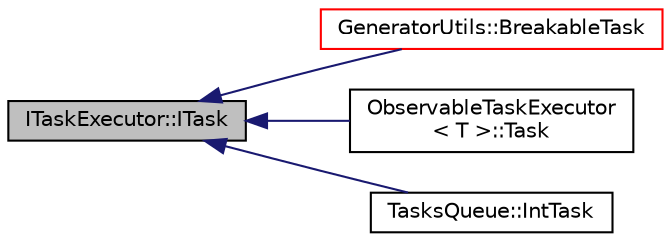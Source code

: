 digraph "ITaskExecutor::ITask"
{
 // LATEX_PDF_SIZE
  edge [fontname="Helvetica",fontsize="10",labelfontname="Helvetica",labelfontsize="10"];
  node [fontname="Helvetica",fontsize="10",shape=record];
  rankdir="LR";
  Node1 [label="ITaskExecutor::ITask",height=0.2,width=0.4,color="black", fillcolor="grey75", style="filled", fontcolor="black",tooltip=" "];
  Node1 -> Node2 [dir="back",color="midnightblue",fontsize="10",style="solid",fontname="Helvetica"];
  Node2 [label="GeneratorUtils::BreakableTask",height=0.2,width=0.4,color="red", fillcolor="white", style="filled",URL="$class_generator_utils_1_1_breakable_task.html",tooltip=" "];
  Node1 -> Node5 [dir="back",color="midnightblue",fontsize="10",style="solid",fontname="Helvetica"];
  Node5 [label="ObservableTaskExecutor\l\< T \>::Task",height=0.2,width=0.4,color="black", fillcolor="white", style="filled",URL="$class_observable_task_executor_1_1_task.html",tooltip=" "];
  Node1 -> Node6 [dir="back",color="midnightblue",fontsize="10",style="solid",fontname="Helvetica"];
  Node6 [label="TasksQueue::IntTask",height=0.2,width=0.4,color="black", fillcolor="white", style="filled",URL="$struct_tasks_queue_1_1_int_task.html",tooltip=" "];
}

